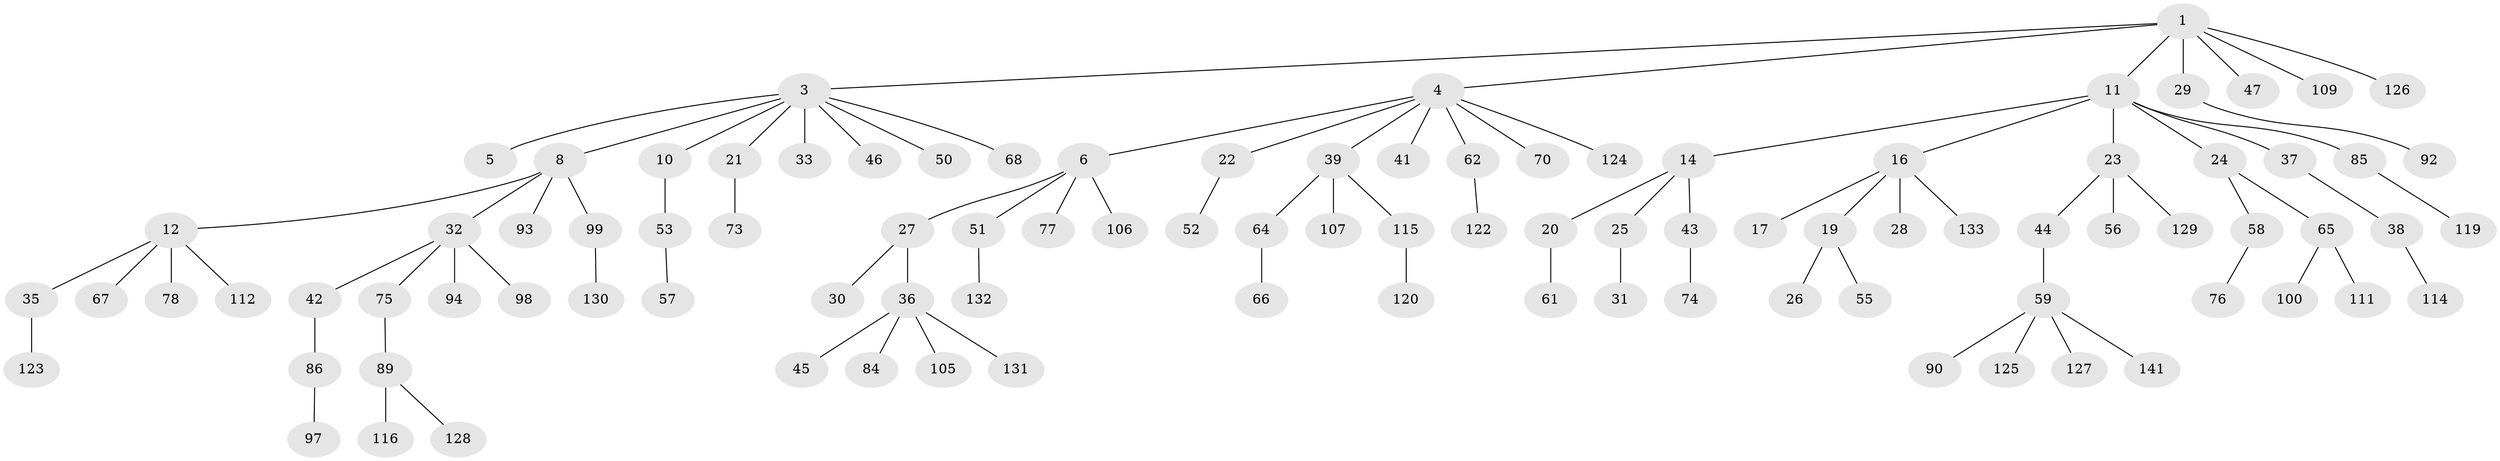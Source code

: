 // Generated by graph-tools (version 1.1) at 2025/24/03/03/25 07:24:06]
// undirected, 98 vertices, 97 edges
graph export_dot {
graph [start="1"]
  node [color=gray90,style=filled];
  1 [super="+2"];
  3 [super="+7"];
  4 [super="+13"];
  5;
  6;
  8 [super="+9"];
  10 [super="+18"];
  11 [super="+15"];
  12 [super="+69"];
  14;
  16 [super="+60"];
  17 [super="+88"];
  19 [super="+138"];
  20;
  21 [super="+34"];
  22 [super="+71"];
  23 [super="+87"];
  24 [super="+117"];
  25 [super="+101"];
  26;
  27 [super="+49"];
  28 [super="+139"];
  29 [super="+40"];
  30;
  31;
  32 [super="+54"];
  33;
  35;
  36 [super="+102"];
  37;
  38 [super="+82"];
  39 [super="+48"];
  41;
  42 [super="+136"];
  43 [super="+134"];
  44 [super="+63"];
  45;
  46;
  47;
  50 [super="+81"];
  51 [super="+91"];
  52;
  53;
  55 [super="+83"];
  56;
  57 [super="+113"];
  58;
  59 [super="+96"];
  61;
  62 [super="+103"];
  64;
  65;
  66;
  67;
  68 [super="+72"];
  70;
  73;
  74 [super="+80"];
  75 [super="+79"];
  76 [super="+95"];
  77 [super="+108"];
  78 [super="+121"];
  84;
  85 [super="+110"];
  86;
  89 [super="+118"];
  90 [super="+137"];
  92;
  93;
  94;
  97 [super="+104"];
  98;
  99;
  100;
  105;
  106;
  107;
  109;
  111;
  112;
  114;
  115 [super="+140"];
  116;
  119;
  120;
  122 [super="+135"];
  123;
  124;
  125;
  126;
  127;
  128;
  129;
  130;
  131;
  132;
  133;
  141;
  1 -- 3;
  1 -- 4;
  1 -- 11;
  1 -- 29;
  1 -- 47;
  1 -- 109;
  1 -- 126;
  3 -- 5;
  3 -- 21;
  3 -- 33;
  3 -- 50;
  3 -- 68;
  3 -- 8;
  3 -- 10;
  3 -- 46;
  4 -- 6;
  4 -- 41;
  4 -- 124;
  4 -- 39;
  4 -- 70;
  4 -- 22;
  4 -- 62;
  6 -- 27;
  6 -- 51;
  6 -- 77;
  6 -- 106;
  8 -- 12;
  8 -- 32;
  8 -- 93;
  8 -- 99;
  10 -- 53;
  11 -- 14;
  11 -- 24;
  11 -- 37;
  11 -- 16;
  11 -- 85;
  11 -- 23;
  12 -- 35;
  12 -- 67;
  12 -- 112;
  12 -- 78;
  14 -- 20;
  14 -- 25;
  14 -- 43;
  16 -- 17;
  16 -- 19;
  16 -- 28;
  16 -- 133;
  19 -- 26;
  19 -- 55;
  20 -- 61;
  21 -- 73;
  22 -- 52;
  23 -- 44;
  23 -- 56;
  23 -- 129;
  24 -- 58;
  24 -- 65;
  25 -- 31;
  27 -- 30;
  27 -- 36;
  29 -- 92;
  32 -- 42;
  32 -- 75;
  32 -- 94;
  32 -- 98;
  35 -- 123;
  36 -- 45;
  36 -- 84;
  36 -- 131;
  36 -- 105;
  37 -- 38;
  38 -- 114;
  39 -- 64;
  39 -- 107;
  39 -- 115;
  42 -- 86;
  43 -- 74;
  44 -- 59;
  51 -- 132;
  53 -- 57;
  58 -- 76;
  59 -- 90;
  59 -- 125;
  59 -- 141;
  59 -- 127;
  62 -- 122;
  64 -- 66;
  65 -- 100;
  65 -- 111;
  75 -- 89;
  85 -- 119;
  86 -- 97;
  89 -- 116;
  89 -- 128;
  99 -- 130;
  115 -- 120;
}
